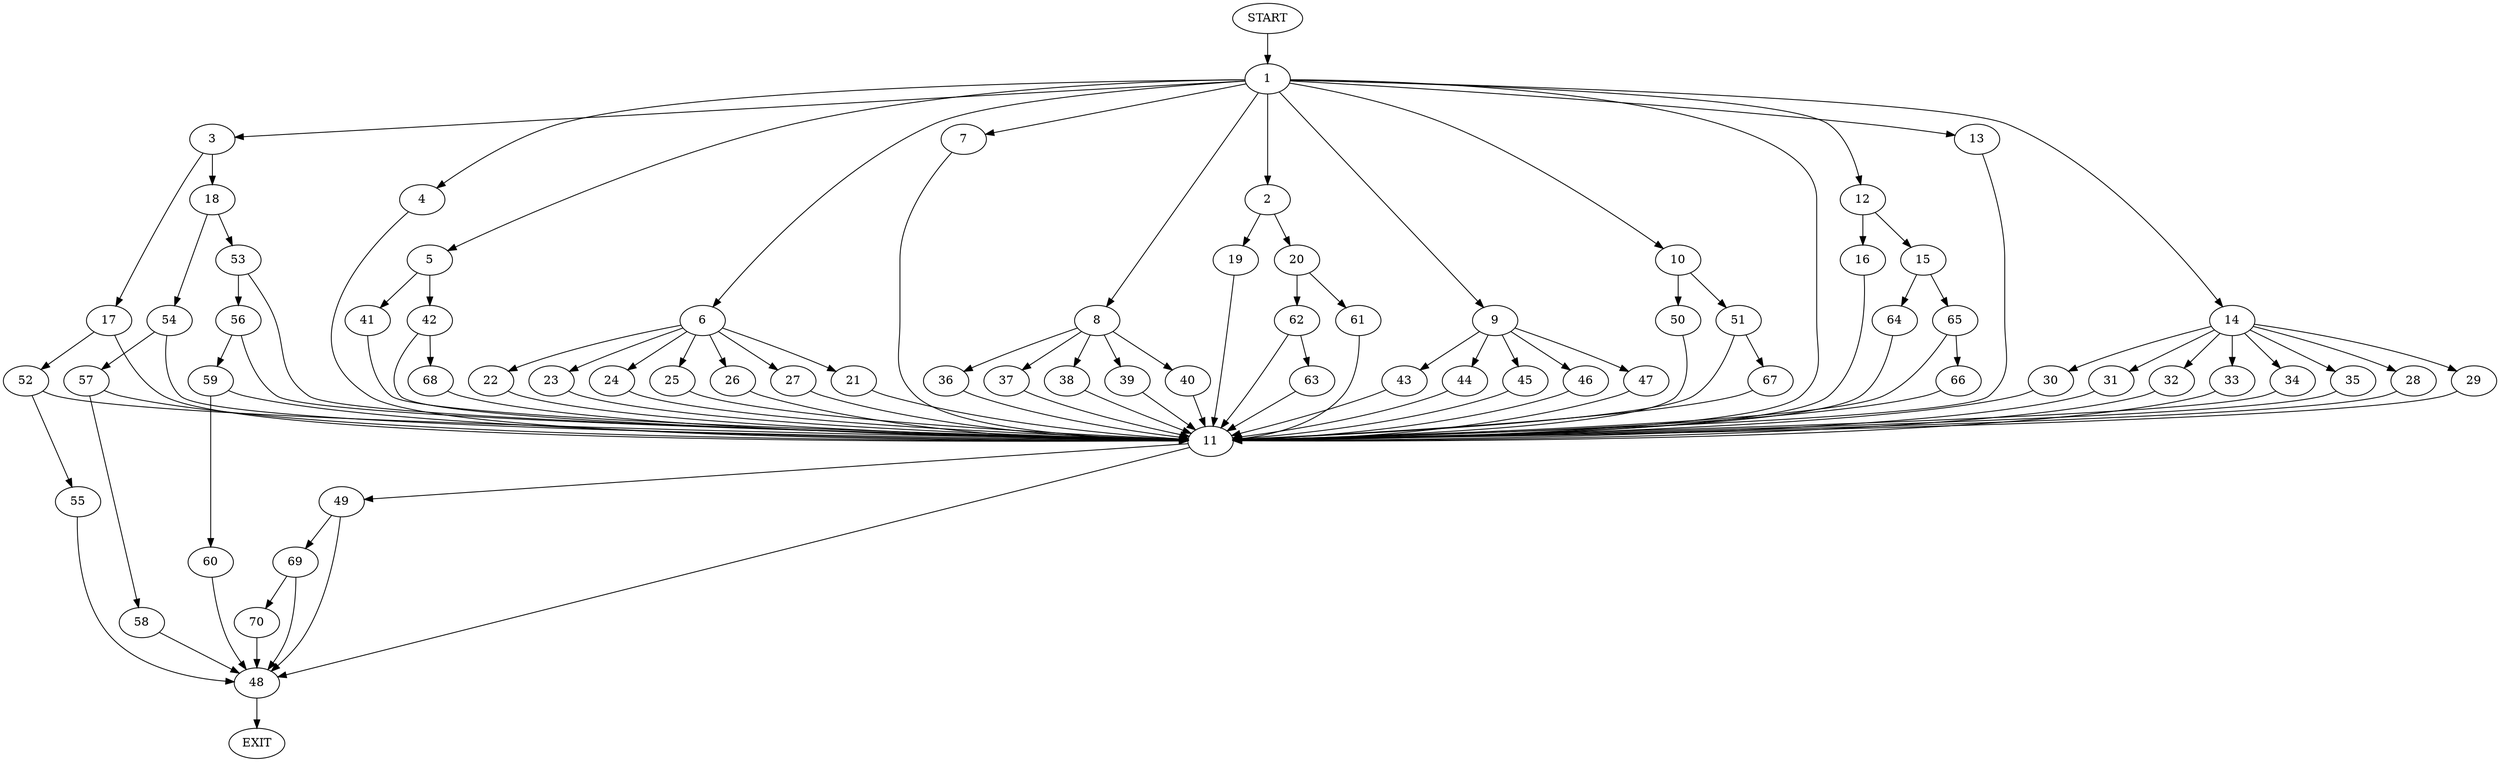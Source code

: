 digraph {
0 [label="START"]
71 [label="EXIT"]
0 -> 1
1 -> 2
1 -> 3
1 -> 4
1 -> 5
1 -> 6
1 -> 7
1 -> 8
1 -> 9
1 -> 10
1 -> 11
1 -> 12
1 -> 13
1 -> 14
12 -> 15
12 -> 16
3 -> 17
3 -> 18
2 -> 19
2 -> 20
6 -> 21
6 -> 22
6 -> 23
6 -> 24
6 -> 25
6 -> 26
6 -> 27
14 -> 28
14 -> 29
14 -> 30
14 -> 31
14 -> 32
14 -> 33
14 -> 34
14 -> 35
8 -> 36
8 -> 37
8 -> 38
8 -> 39
8 -> 40
7 -> 11
4 -> 11
5 -> 41
5 -> 42
13 -> 11
9 -> 43
9 -> 44
9 -> 45
9 -> 46
9 -> 47
11 -> 48
11 -> 49
10 -> 50
10 -> 51
17 -> 52
17 -> 11
18 -> 53
18 -> 54
52 -> 11
52 -> 55
55 -> 48
48 -> 71
53 -> 56
53 -> 11
54 -> 57
54 -> 11
57 -> 58
57 -> 11
58 -> 48
56 -> 59
56 -> 11
59 -> 60
59 -> 11
60 -> 48
19 -> 11
20 -> 61
20 -> 62
61 -> 11
62 -> 11
62 -> 63
63 -> 11
22 -> 11
23 -> 11
25 -> 11
26 -> 11
24 -> 11
21 -> 11
27 -> 11
34 -> 11
30 -> 11
31 -> 11
28 -> 11
35 -> 11
29 -> 11
32 -> 11
33 -> 11
37 -> 11
39 -> 11
36 -> 11
40 -> 11
38 -> 11
15 -> 64
15 -> 65
16 -> 11
65 -> 11
65 -> 66
64 -> 11
66 -> 11
50 -> 11
51 -> 67
51 -> 11
67 -> 11
43 -> 11
44 -> 11
45 -> 11
46 -> 11
47 -> 11
41 -> 11
42 -> 68
42 -> 11
68 -> 11
49 -> 48
49 -> 69
69 -> 70
69 -> 48
70 -> 48
}
